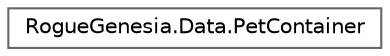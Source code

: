 digraph "Graphical Class Hierarchy"
{
 // LATEX_PDF_SIZE
  bgcolor="transparent";
  edge [fontname=Helvetica,fontsize=10,labelfontname=Helvetica,labelfontsize=10];
  node [fontname=Helvetica,fontsize=10,shape=box,height=0.2,width=0.4];
  rankdir="LR";
  Node0 [label="RogueGenesia.Data.PetContainer",height=0.2,width=0.4,color="grey40", fillcolor="white", style="filled",URL="$class_rogue_genesia_1_1_data_1_1_pet_container.html",tooltip=" "];
}
